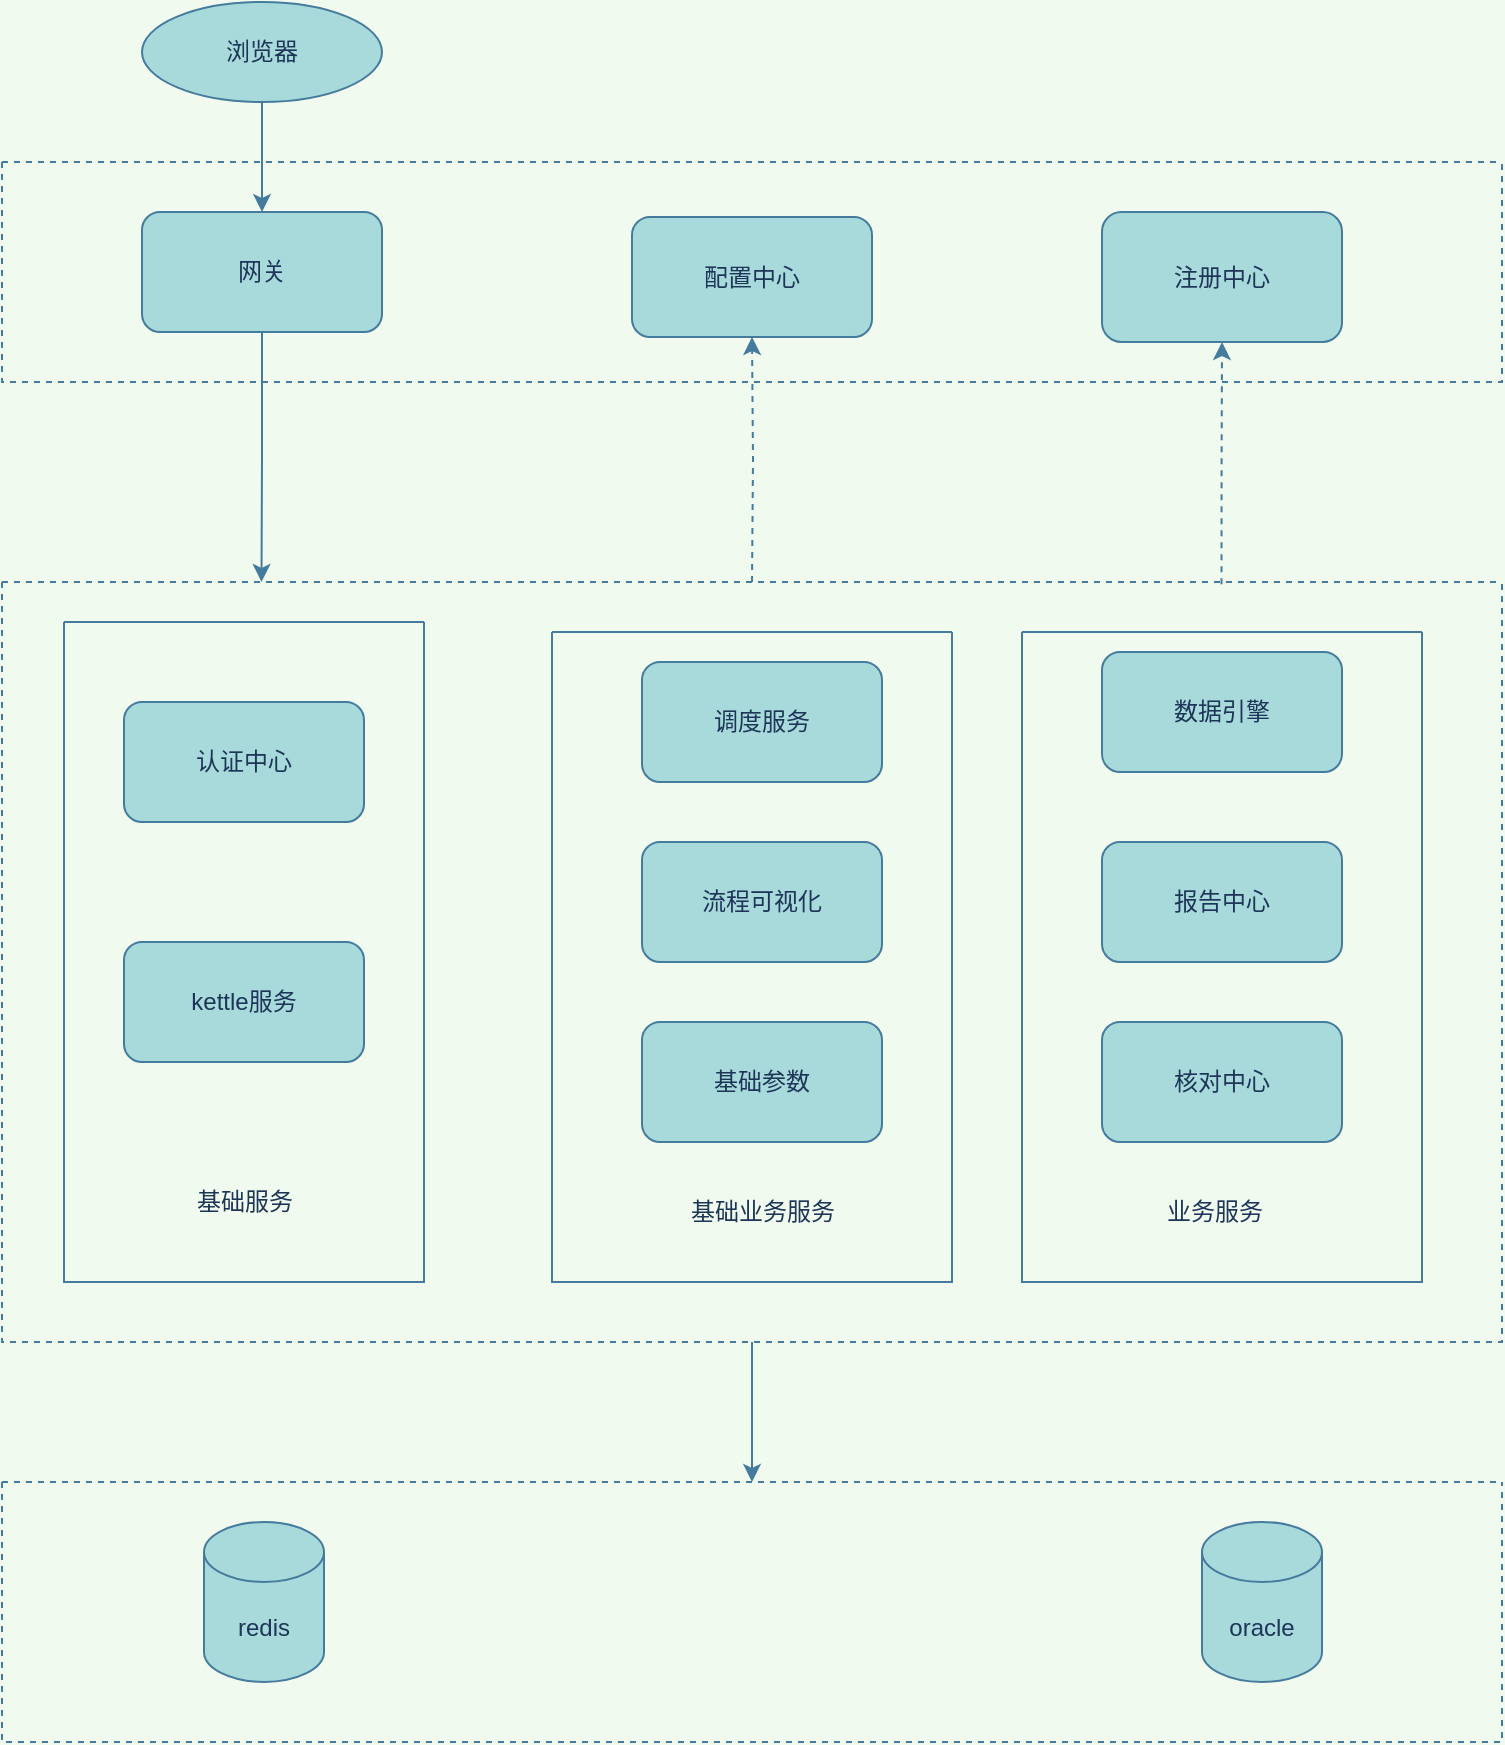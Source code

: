 <mxfile version="20.6.0" type="github">
  <diagram id="NOCz1MrENqIc0ynfC5BQ" name="第 1 页">
    <mxGraphModel dx="1422" dy="786" grid="1" gridSize="10" guides="1" tooltips="1" connect="1" arrows="1" fold="1" page="1" pageScale="1" pageWidth="827" pageHeight="1169" background="#F1FAEE" math="0" shadow="0">
      <root>
        <mxCell id="0" />
        <mxCell id="1" parent="0" />
        <mxCell id="AWpYsfPDExBEaNa-_1mj-8" value="" style="swimlane;startSize=0;fillColor=#A8DADC;strokeColor=#457B9D;fontColor=#1D3557;dashed=1;" vertex="1" parent="1">
          <mxGeometry x="20" y="210" width="750" height="110" as="geometry" />
        </mxCell>
        <mxCell id="AWpYsfPDExBEaNa-_1mj-9" value="网关" style="rounded=1;whiteSpace=wrap;html=1;fillColor=#A8DADC;strokeColor=#457B9D;fontColor=#1D3557;" vertex="1" parent="AWpYsfPDExBEaNa-_1mj-8">
          <mxGeometry x="70" y="25" width="120" height="60" as="geometry" />
        </mxCell>
        <mxCell id="AWpYsfPDExBEaNa-_1mj-10" value="配置中心" style="rounded=1;whiteSpace=wrap;html=1;fillColor=#A8DADC;strokeColor=#457B9D;fontColor=#1D3557;" vertex="1" parent="AWpYsfPDExBEaNa-_1mj-8">
          <mxGeometry x="315" y="27.5" width="120" height="60" as="geometry" />
        </mxCell>
        <mxCell id="AWpYsfPDExBEaNa-_1mj-11" value="注册中心" style="rounded=1;whiteSpace=wrap;html=1;fillColor=#A8DADC;strokeColor=#457B9D;fontColor=#1D3557;" vertex="1" parent="AWpYsfPDExBEaNa-_1mj-8">
          <mxGeometry x="550" y="25" width="120" height="65" as="geometry" />
        </mxCell>
        <mxCell id="AWpYsfPDExBEaNa-_1mj-48" value="" style="edgeStyle=orthogonalEdgeStyle;rounded=1;orthogonalLoop=1;jettySize=auto;html=1;strokeColor=none;labelBackgroundColor=#F1FAEE;fontColor=#1D3557;" edge="1" parent="1" target="AWpYsfPDExBEaNa-_1mj-10">
          <mxGeometry relative="1" as="geometry">
            <mxPoint x="400" y="350" as="sourcePoint" />
          </mxGeometry>
        </mxCell>
        <mxCell id="AWpYsfPDExBEaNa-_1mj-85" style="edgeStyle=orthogonalEdgeStyle;rounded=1;orthogonalLoop=1;jettySize=auto;html=1;entryX=0.5;entryY=0;entryDx=0;entryDy=0;labelBackgroundColor=#F1FAEE;strokeColor=#457B9D;fontColor=#1D3557;" edge="1" parent="1" source="AWpYsfPDExBEaNa-_1mj-19" target="AWpYsfPDExBEaNa-_1mj-82">
          <mxGeometry relative="1" as="geometry" />
        </mxCell>
        <mxCell id="AWpYsfPDExBEaNa-_1mj-19" value="" style="swimlane;startSize=0;fillColor=#A8DADC;strokeColor=#457B9D;fontColor=#1D3557;dashed=1;" vertex="1" parent="1">
          <mxGeometry x="20" y="420" width="750" height="380" as="geometry" />
        </mxCell>
        <mxCell id="AWpYsfPDExBEaNa-_1mj-21" value="" style="swimlane;startSize=0;fillColor=#A8DADC;strokeColor=#457B9D;fontColor=#1D3557;" vertex="1" parent="AWpYsfPDExBEaNa-_1mj-19">
          <mxGeometry x="31" y="20" width="180" height="330" as="geometry" />
        </mxCell>
        <mxCell id="AWpYsfPDExBEaNa-_1mj-20" value="认证中心" style="rounded=1;whiteSpace=wrap;html=1;fillColor=#A8DADC;strokeColor=#457B9D;fontColor=#1D3557;" vertex="1" parent="AWpYsfPDExBEaNa-_1mj-21">
          <mxGeometry x="30" y="40" width="120" height="60" as="geometry" />
        </mxCell>
        <mxCell id="AWpYsfPDExBEaNa-_1mj-29" value="kettle服务" style="rounded=1;whiteSpace=wrap;html=1;fillColor=#A8DADC;strokeColor=#457B9D;fontColor=#1D3557;" vertex="1" parent="AWpYsfPDExBEaNa-_1mj-21">
          <mxGeometry x="30" y="160" width="120" height="60" as="geometry" />
        </mxCell>
        <mxCell id="AWpYsfPDExBEaNa-_1mj-79" value="基础服务" style="text;html=1;align=center;verticalAlign=middle;resizable=0;points=[];autosize=1;strokeColor=none;fillColor=none;fontColor=#1D3557;" vertex="1" parent="AWpYsfPDExBEaNa-_1mj-21">
          <mxGeometry x="55" y="275" width="70" height="30" as="geometry" />
        </mxCell>
        <mxCell id="AWpYsfPDExBEaNa-_1mj-22" value="" style="swimlane;startSize=0;fillColor=#A8DADC;strokeColor=#457B9D;fontColor=#1D3557;" vertex="1" parent="AWpYsfPDExBEaNa-_1mj-19">
          <mxGeometry x="510" y="25" width="200" height="325" as="geometry" />
        </mxCell>
        <mxCell id="AWpYsfPDExBEaNa-_1mj-24" value="数据引擎" style="rounded=1;whiteSpace=wrap;html=1;fillColor=#A8DADC;strokeColor=#457B9D;fontColor=#1D3557;" vertex="1" parent="AWpYsfPDExBEaNa-_1mj-22">
          <mxGeometry x="40" y="10" width="120" height="60" as="geometry" />
        </mxCell>
        <mxCell id="AWpYsfPDExBEaNa-_1mj-25" value="报告中心" style="rounded=1;whiteSpace=wrap;html=1;fillColor=#A8DADC;strokeColor=#457B9D;fontColor=#1D3557;" vertex="1" parent="AWpYsfPDExBEaNa-_1mj-22">
          <mxGeometry x="40" y="105" width="120" height="60" as="geometry" />
        </mxCell>
        <mxCell id="AWpYsfPDExBEaNa-_1mj-26" value="核对中心" style="rounded=1;whiteSpace=wrap;html=1;fillColor=#A8DADC;strokeColor=#457B9D;fontColor=#1D3557;" vertex="1" parent="AWpYsfPDExBEaNa-_1mj-22">
          <mxGeometry x="40" y="195" width="120" height="60" as="geometry" />
        </mxCell>
        <mxCell id="AWpYsfPDExBEaNa-_1mj-80" value="业务服务" style="text;html=1;align=center;verticalAlign=middle;resizable=0;points=[];autosize=1;strokeColor=none;fillColor=none;fontColor=#1D3557;" vertex="1" parent="AWpYsfPDExBEaNa-_1mj-22">
          <mxGeometry x="61" y="275" width="70" height="30" as="geometry" />
        </mxCell>
        <mxCell id="AWpYsfPDExBEaNa-_1mj-28" value="" style="swimlane;startSize=0;fillColor=#A8DADC;strokeColor=#457B9D;fontColor=#1D3557;" vertex="1" parent="AWpYsfPDExBEaNa-_1mj-19">
          <mxGeometry x="275" y="25" width="200" height="325" as="geometry" />
        </mxCell>
        <mxCell id="AWpYsfPDExBEaNa-_1mj-30" value="调度服务" style="rounded=1;whiteSpace=wrap;html=1;fillColor=#A8DADC;strokeColor=#457B9D;fontColor=#1D3557;" vertex="1" parent="AWpYsfPDExBEaNa-_1mj-28">
          <mxGeometry x="45" y="15" width="120" height="60" as="geometry" />
        </mxCell>
        <mxCell id="AWpYsfPDExBEaNa-_1mj-31" value="流程可视化" style="rounded=1;whiteSpace=wrap;html=1;fillColor=#A8DADC;strokeColor=#457B9D;fontColor=#1D3557;" vertex="1" parent="AWpYsfPDExBEaNa-_1mj-28">
          <mxGeometry x="45" y="105" width="120" height="60" as="geometry" />
        </mxCell>
        <mxCell id="AWpYsfPDExBEaNa-_1mj-32" value="基础参数" style="rounded=1;whiteSpace=wrap;html=1;fillColor=#A8DADC;strokeColor=#457B9D;fontColor=#1D3557;" vertex="1" parent="AWpYsfPDExBEaNa-_1mj-28">
          <mxGeometry x="45" y="195" width="120" height="60" as="geometry" />
        </mxCell>
        <mxCell id="AWpYsfPDExBEaNa-_1mj-78" value="基础业务服务" style="text;html=1;align=center;verticalAlign=middle;resizable=0;points=[];autosize=1;strokeColor=none;fillColor=none;fontColor=#1D3557;" vertex="1" parent="AWpYsfPDExBEaNa-_1mj-28">
          <mxGeometry x="55" y="275" width="100" height="30" as="geometry" />
        </mxCell>
        <mxCell id="AWpYsfPDExBEaNa-_1mj-82" value="" style="swimlane;startSize=0;fillColor=#A8DADC;strokeColor=#457B9D;fontColor=#1D3557;dashed=1;" vertex="1" parent="1">
          <mxGeometry x="20" y="870" width="750" height="130" as="geometry" />
        </mxCell>
        <mxCell id="AWpYsfPDExBEaNa-_1mj-83" value="redis" style="shape=cylinder3;whiteSpace=wrap;html=1;boundedLbl=1;backgroundOutline=1;size=15;fillColor=#A8DADC;strokeColor=#457B9D;fontColor=#1D3557;" vertex="1" parent="AWpYsfPDExBEaNa-_1mj-82">
          <mxGeometry x="101" y="20" width="60" height="80" as="geometry" />
        </mxCell>
        <mxCell id="AWpYsfPDExBEaNa-_1mj-84" value="oracle" style="shape=cylinder3;whiteSpace=wrap;html=1;boundedLbl=1;backgroundOutline=1;size=15;fillColor=#A8DADC;strokeColor=#457B9D;fontColor=#1D3557;" vertex="1" parent="AWpYsfPDExBEaNa-_1mj-82">
          <mxGeometry x="600" y="20" width="60" height="80" as="geometry" />
        </mxCell>
        <mxCell id="AWpYsfPDExBEaNa-_1mj-155" style="edgeStyle=orthogonalEdgeStyle;rounded=0;orthogonalLoop=1;jettySize=auto;html=1;exitX=0.813;exitY=0.003;exitDx=0;exitDy=0;exitPerimeter=0;labelBackgroundColor=#F1FAEE;strokeColor=#457B9D;fontColor=#1D3557;dashed=1;" edge="1" parent="1" source="AWpYsfPDExBEaNa-_1mj-19" target="AWpYsfPDExBEaNa-_1mj-11">
          <mxGeometry relative="1" as="geometry" />
        </mxCell>
        <mxCell id="AWpYsfPDExBEaNa-_1mj-159" style="edgeStyle=orthogonalEdgeStyle;rounded=0;orthogonalLoop=1;jettySize=auto;html=1;exitX=0.5;exitY=0;exitDx=0;exitDy=0;labelBackgroundColor=#F1FAEE;strokeColor=none;fontColor=#1D3557;" edge="1" parent="1" source="AWpYsfPDExBEaNa-_1mj-19" target="AWpYsfPDExBEaNa-_1mj-10">
          <mxGeometry relative="1" as="geometry" />
        </mxCell>
        <mxCell id="AWpYsfPDExBEaNa-_1mj-158" style="edgeStyle=orthogonalEdgeStyle;rounded=0;orthogonalLoop=1;jettySize=auto;html=1;entryX=0.173;entryY=0;entryDx=0;entryDy=0;entryPerimeter=0;labelBackgroundColor=#F1FAEE;strokeColor=#457B9D;fontColor=#1D3557;" edge="1" parent="1" source="AWpYsfPDExBEaNa-_1mj-9" target="AWpYsfPDExBEaNa-_1mj-19">
          <mxGeometry relative="1" as="geometry" />
        </mxCell>
        <mxCell id="AWpYsfPDExBEaNa-_1mj-161" style="edgeStyle=orthogonalEdgeStyle;rounded=0;orthogonalLoop=1;jettySize=auto;html=1;labelBackgroundColor=#F1FAEE;strokeColor=#457B9D;fontColor=#1D3557;" edge="1" parent="1" source="AWpYsfPDExBEaNa-_1mj-160" target="AWpYsfPDExBEaNa-_1mj-9">
          <mxGeometry relative="1" as="geometry" />
        </mxCell>
        <mxCell id="AWpYsfPDExBEaNa-_1mj-160" value="浏览器" style="ellipse;whiteSpace=wrap;html=1;fillColor=#A8DADC;strokeColor=#457B9D;fontColor=#1D3557;" vertex="1" parent="1">
          <mxGeometry x="90" y="130" width="120" height="50" as="geometry" />
        </mxCell>
        <mxCell id="AWpYsfPDExBEaNa-_1mj-163" style="edgeStyle=orthogonalEdgeStyle;rounded=0;orthogonalLoop=1;jettySize=auto;html=1;strokeColor=#457B9D;fontColor=#1D3557;fillColor=#A8DADC;dashed=1;" edge="1" parent="1" target="AWpYsfPDExBEaNa-_1mj-10">
          <mxGeometry relative="1" as="geometry">
            <mxPoint x="395" y="420" as="sourcePoint" />
          </mxGeometry>
        </mxCell>
      </root>
    </mxGraphModel>
  </diagram>
</mxfile>
